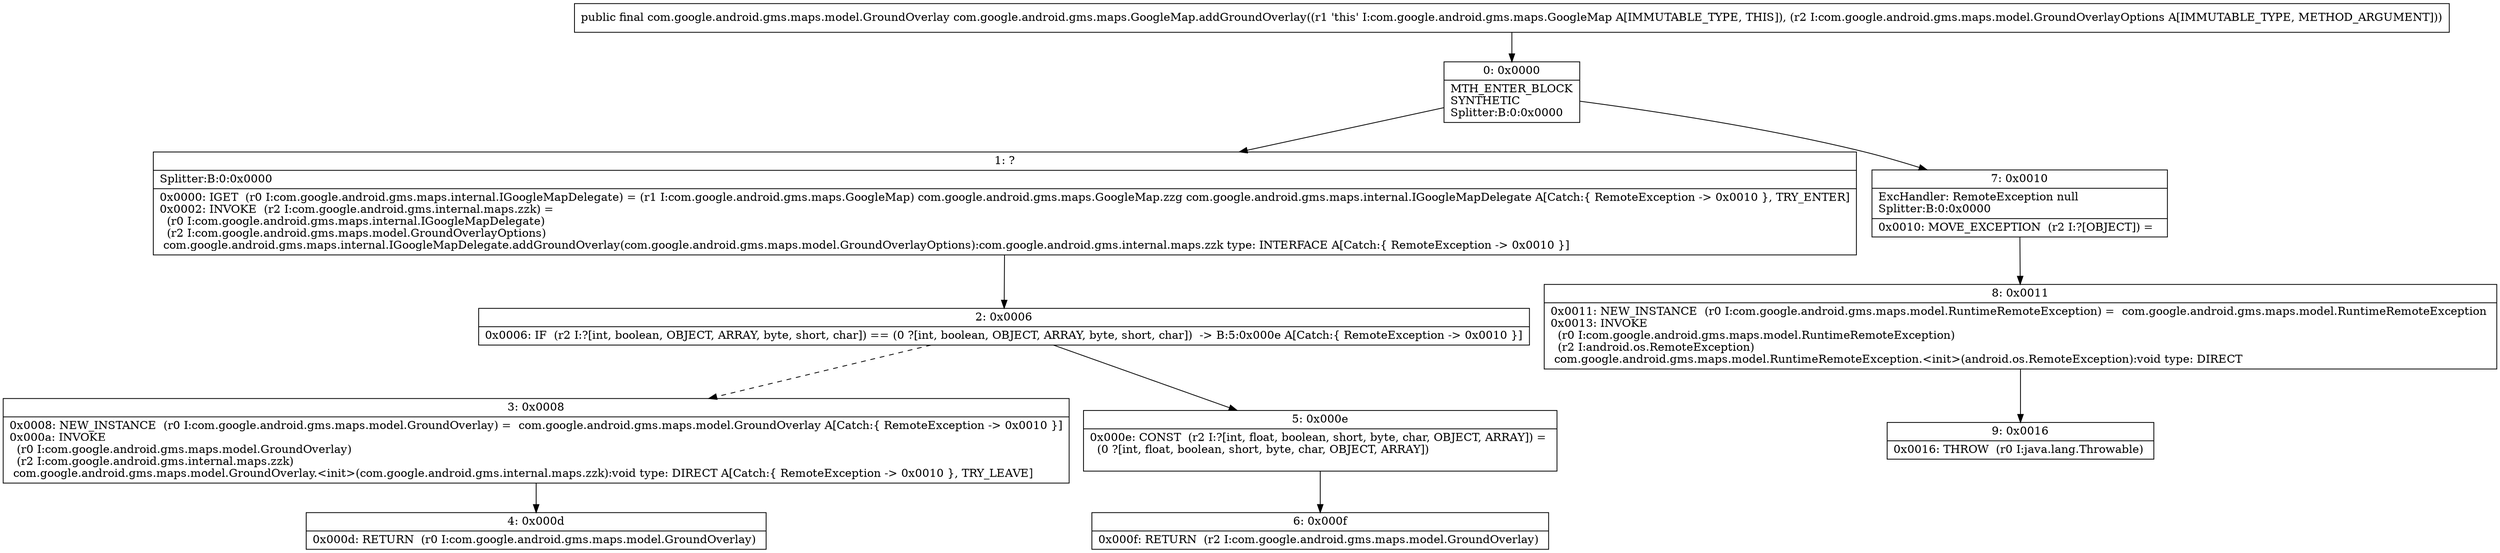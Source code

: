digraph "CFG forcom.google.android.gms.maps.GoogleMap.addGroundOverlay(Lcom\/google\/android\/gms\/maps\/model\/GroundOverlayOptions;)Lcom\/google\/android\/gms\/maps\/model\/GroundOverlay;" {
Node_0 [shape=record,label="{0\:\ 0x0000|MTH_ENTER_BLOCK\lSYNTHETIC\lSplitter:B:0:0x0000\l}"];
Node_1 [shape=record,label="{1\:\ ?|Splitter:B:0:0x0000\l|0x0000: IGET  (r0 I:com.google.android.gms.maps.internal.IGoogleMapDelegate) = (r1 I:com.google.android.gms.maps.GoogleMap) com.google.android.gms.maps.GoogleMap.zzg com.google.android.gms.maps.internal.IGoogleMapDelegate A[Catch:\{ RemoteException \-\> 0x0010 \}, TRY_ENTER]\l0x0002: INVOKE  (r2 I:com.google.android.gms.internal.maps.zzk) = \l  (r0 I:com.google.android.gms.maps.internal.IGoogleMapDelegate)\l  (r2 I:com.google.android.gms.maps.model.GroundOverlayOptions)\l com.google.android.gms.maps.internal.IGoogleMapDelegate.addGroundOverlay(com.google.android.gms.maps.model.GroundOverlayOptions):com.google.android.gms.internal.maps.zzk type: INTERFACE A[Catch:\{ RemoteException \-\> 0x0010 \}]\l}"];
Node_2 [shape=record,label="{2\:\ 0x0006|0x0006: IF  (r2 I:?[int, boolean, OBJECT, ARRAY, byte, short, char]) == (0 ?[int, boolean, OBJECT, ARRAY, byte, short, char])  \-\> B:5:0x000e A[Catch:\{ RemoteException \-\> 0x0010 \}]\l}"];
Node_3 [shape=record,label="{3\:\ 0x0008|0x0008: NEW_INSTANCE  (r0 I:com.google.android.gms.maps.model.GroundOverlay) =  com.google.android.gms.maps.model.GroundOverlay A[Catch:\{ RemoteException \-\> 0x0010 \}]\l0x000a: INVOKE  \l  (r0 I:com.google.android.gms.maps.model.GroundOverlay)\l  (r2 I:com.google.android.gms.internal.maps.zzk)\l com.google.android.gms.maps.model.GroundOverlay.\<init\>(com.google.android.gms.internal.maps.zzk):void type: DIRECT A[Catch:\{ RemoteException \-\> 0x0010 \}, TRY_LEAVE]\l}"];
Node_4 [shape=record,label="{4\:\ 0x000d|0x000d: RETURN  (r0 I:com.google.android.gms.maps.model.GroundOverlay) \l}"];
Node_5 [shape=record,label="{5\:\ 0x000e|0x000e: CONST  (r2 I:?[int, float, boolean, short, byte, char, OBJECT, ARRAY]) = \l  (0 ?[int, float, boolean, short, byte, char, OBJECT, ARRAY])\l \l}"];
Node_6 [shape=record,label="{6\:\ 0x000f|0x000f: RETURN  (r2 I:com.google.android.gms.maps.model.GroundOverlay) \l}"];
Node_7 [shape=record,label="{7\:\ 0x0010|ExcHandler: RemoteException null\lSplitter:B:0:0x0000\l|0x0010: MOVE_EXCEPTION  (r2 I:?[OBJECT]) =  \l}"];
Node_8 [shape=record,label="{8\:\ 0x0011|0x0011: NEW_INSTANCE  (r0 I:com.google.android.gms.maps.model.RuntimeRemoteException) =  com.google.android.gms.maps.model.RuntimeRemoteException \l0x0013: INVOKE  \l  (r0 I:com.google.android.gms.maps.model.RuntimeRemoteException)\l  (r2 I:android.os.RemoteException)\l com.google.android.gms.maps.model.RuntimeRemoteException.\<init\>(android.os.RemoteException):void type: DIRECT \l}"];
Node_9 [shape=record,label="{9\:\ 0x0016|0x0016: THROW  (r0 I:java.lang.Throwable) \l}"];
MethodNode[shape=record,label="{public final com.google.android.gms.maps.model.GroundOverlay com.google.android.gms.maps.GoogleMap.addGroundOverlay((r1 'this' I:com.google.android.gms.maps.GoogleMap A[IMMUTABLE_TYPE, THIS]), (r2 I:com.google.android.gms.maps.model.GroundOverlayOptions A[IMMUTABLE_TYPE, METHOD_ARGUMENT])) }"];
MethodNode -> Node_0;
Node_0 -> Node_1;
Node_0 -> Node_7;
Node_1 -> Node_2;
Node_2 -> Node_3[style=dashed];
Node_2 -> Node_5;
Node_3 -> Node_4;
Node_5 -> Node_6;
Node_7 -> Node_8;
Node_8 -> Node_9;
}


